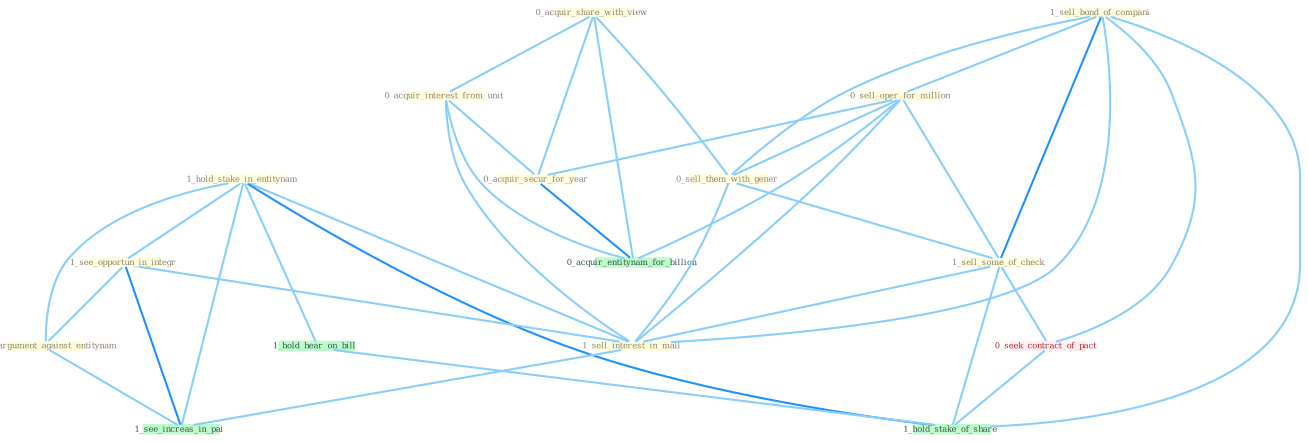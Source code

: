 Graph G{ 
    node
    [shape=polygon,style=filled,width=.5,height=.06,color="#BDFCC9",fixedsize=true,fontsize=4,
    fontcolor="#2f4f4f"];
    {node
    [color="#ffffe0", fontcolor="#8b7d6b"] "1_hold_stake_in_entitynam " "0_acquir_share_with_view " "0_acquir_interest_from_unit " "1_sell_bond_of_compani " "1_see_opportun_in_integr " "0_sell_oper_for_million " "0_sell_them_with_gener " "1_see_argument_against_entitynam " "1_sell_some_of_check " "0_acquir_secur_for_year " "1_sell_interest_in_mall "}
{node [color="#fff0f5", fontcolor="#b22222"] "0_seek_contract_of_pact "}
edge [color="#B0E2FF"];

	"1_hold_stake_in_entitynam " -- "1_see_opportun_in_integr " [w="1", color="#87cefa" ];
	"1_hold_stake_in_entitynam " -- "1_see_argument_against_entitynam " [w="1", color="#87cefa" ];
	"1_hold_stake_in_entitynam " -- "1_sell_interest_in_mall " [w="1", color="#87cefa" ];
	"1_hold_stake_in_entitynam " -- "1_see_increas_in_pai " [w="1", color="#87cefa" ];
	"1_hold_stake_in_entitynam " -- "1_hold_hear_on_bill " [w="1", color="#87cefa" ];
	"1_hold_stake_in_entitynam " -- "1_hold_stake_of_share " [w="2", color="#1e90ff" , len=0.8];
	"0_acquir_share_with_view " -- "0_acquir_interest_from_unit " [w="1", color="#87cefa" ];
	"0_acquir_share_with_view " -- "0_sell_them_with_gener " [w="1", color="#87cefa" ];
	"0_acquir_share_with_view " -- "0_acquir_secur_for_year " [w="1", color="#87cefa" ];
	"0_acquir_share_with_view " -- "0_acquir_entitynam_for_billion " [w="1", color="#87cefa" ];
	"0_acquir_interest_from_unit " -- "0_acquir_secur_for_year " [w="1", color="#87cefa" ];
	"0_acquir_interest_from_unit " -- "1_sell_interest_in_mall " [w="1", color="#87cefa" ];
	"0_acquir_interest_from_unit " -- "0_acquir_entitynam_for_billion " [w="1", color="#87cefa" ];
	"1_sell_bond_of_compani " -- "0_sell_oper_for_million " [w="1", color="#87cefa" ];
	"1_sell_bond_of_compani " -- "0_sell_them_with_gener " [w="1", color="#87cefa" ];
	"1_sell_bond_of_compani " -- "1_sell_some_of_check " [w="2", color="#1e90ff" , len=0.8];
	"1_sell_bond_of_compani " -- "1_sell_interest_in_mall " [w="1", color="#87cefa" ];
	"1_sell_bond_of_compani " -- "0_seek_contract_of_pact " [w="1", color="#87cefa" ];
	"1_sell_bond_of_compani " -- "1_hold_stake_of_share " [w="1", color="#87cefa" ];
	"1_see_opportun_in_integr " -- "1_see_argument_against_entitynam " [w="1", color="#87cefa" ];
	"1_see_opportun_in_integr " -- "1_sell_interest_in_mall " [w="1", color="#87cefa" ];
	"1_see_opportun_in_integr " -- "1_see_increas_in_pai " [w="2", color="#1e90ff" , len=0.8];
	"0_sell_oper_for_million " -- "0_sell_them_with_gener " [w="1", color="#87cefa" ];
	"0_sell_oper_for_million " -- "1_sell_some_of_check " [w="1", color="#87cefa" ];
	"0_sell_oper_for_million " -- "0_acquir_secur_for_year " [w="1", color="#87cefa" ];
	"0_sell_oper_for_million " -- "1_sell_interest_in_mall " [w="1", color="#87cefa" ];
	"0_sell_oper_for_million " -- "0_acquir_entitynam_for_billion " [w="1", color="#87cefa" ];
	"0_sell_them_with_gener " -- "1_sell_some_of_check " [w="1", color="#87cefa" ];
	"0_sell_them_with_gener " -- "1_sell_interest_in_mall " [w="1", color="#87cefa" ];
	"1_see_argument_against_entitynam " -- "1_see_increas_in_pai " [w="1", color="#87cefa" ];
	"1_sell_some_of_check " -- "1_sell_interest_in_mall " [w="1", color="#87cefa" ];
	"1_sell_some_of_check " -- "0_seek_contract_of_pact " [w="1", color="#87cefa" ];
	"1_sell_some_of_check " -- "1_hold_stake_of_share " [w="1", color="#87cefa" ];
	"0_acquir_secur_for_year " -- "0_acquir_entitynam_for_billion " [w="2", color="#1e90ff" , len=0.8];
	"1_sell_interest_in_mall " -- "1_see_increas_in_pai " [w="1", color="#87cefa" ];
	"0_seek_contract_of_pact " -- "1_hold_stake_of_share " [w="1", color="#87cefa" ];
	"1_hold_hear_on_bill " -- "1_hold_stake_of_share " [w="1", color="#87cefa" ];
}
